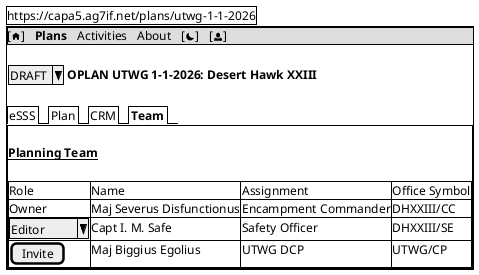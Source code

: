 @startsalt Plan: eSSS Tab
{ 
    {+ https://capa5.ag7if.net/plans/utwg-1-1-2026 }
    {+
        {* [<&home>] | <b>Plans</b> | Activities | About | [<&moon>] | [<&person>] }
        .
        { ^DRAFT^ {<b>OPLAN UTWG 1-1-2026: Desert Hawk XXIII</b>}}
        .
        {/ eSSS | Plan | CRM | <b>Team</b> }
        {+
            .
            <b><u>Planning Team</u></b>
            .
            {#
                Role       | Name                      | Assignment           | Office Symbol
                Owner      | Maj Severus Disfunctionus | Encampment Commander | DHXXIII/CC
                ^ Editor ^ | Capt I. M. Safe           | Safety Officer       | DHXXIII/SE
                [Invite]   | Maj Biggius Egolius       | UTWG DCP             | UTWG/CP

            }
        }
    }
}
@endsalt
